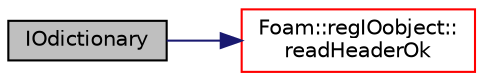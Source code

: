 digraph "IOdictionary"
{
  bgcolor="transparent";
  edge [fontname="Helvetica",fontsize="10",labelfontname="Helvetica",labelfontsize="10"];
  node [fontname="Helvetica",fontsize="10",shape=record];
  rankdir="LR";
  Node1 [label="IOdictionary",height=0.2,width=0.4,color="black", fillcolor="grey75", style="filled" fontcolor="black"];
  Node1 -> Node2 [color="midnightblue",fontsize="10",style="solid",fontname="Helvetica"];
  Node2 [label="Foam::regIOobject::\lreadHeaderOk",height=0.2,width=0.4,color="red",URL="$classFoam_1_1regIOobject.html#a9f4236cccf47adc427b79e58d570c542",tooltip="Helper: check readOpt flags and read if necessary. "];
}
